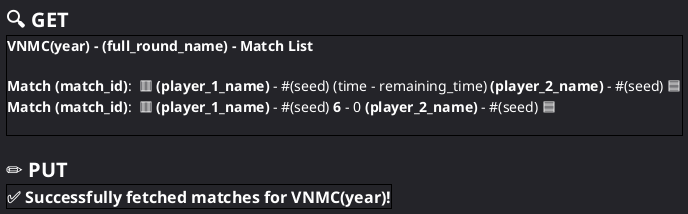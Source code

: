 @startsalt matches
	<style>
		saltDiagram {
			BackgroundColor #242429
		}
	</style>
	{
		= <color:#ffffff>🔍 GET
		{+
			<b><color:#ffffff><size:14>VNMC(year) - (full_round_name) - Match List
			.
			<color:#ffffff><size:14>**Match (match_id)**:  🟥 **(player_1_name)** - #(seed) (time - remaining_time) **(player_2_name)** - #(seed) 🟦
			<color:#ffffff><size:14>**Match (match_id)**:  🟥 **(player_1_name)** - #(seed) **6** - 0 **(player_2_name)** - #(seed) 🟦 /' if match is completed '/
			/' rest of matches '/.
		}
		.
		= <color:#ffffff>✏️ PUT
		{+
			<b><color:#ffffff><size:16>✅ Successfully fetched matches for VNMC(year)!
		}
	}
@endsalt